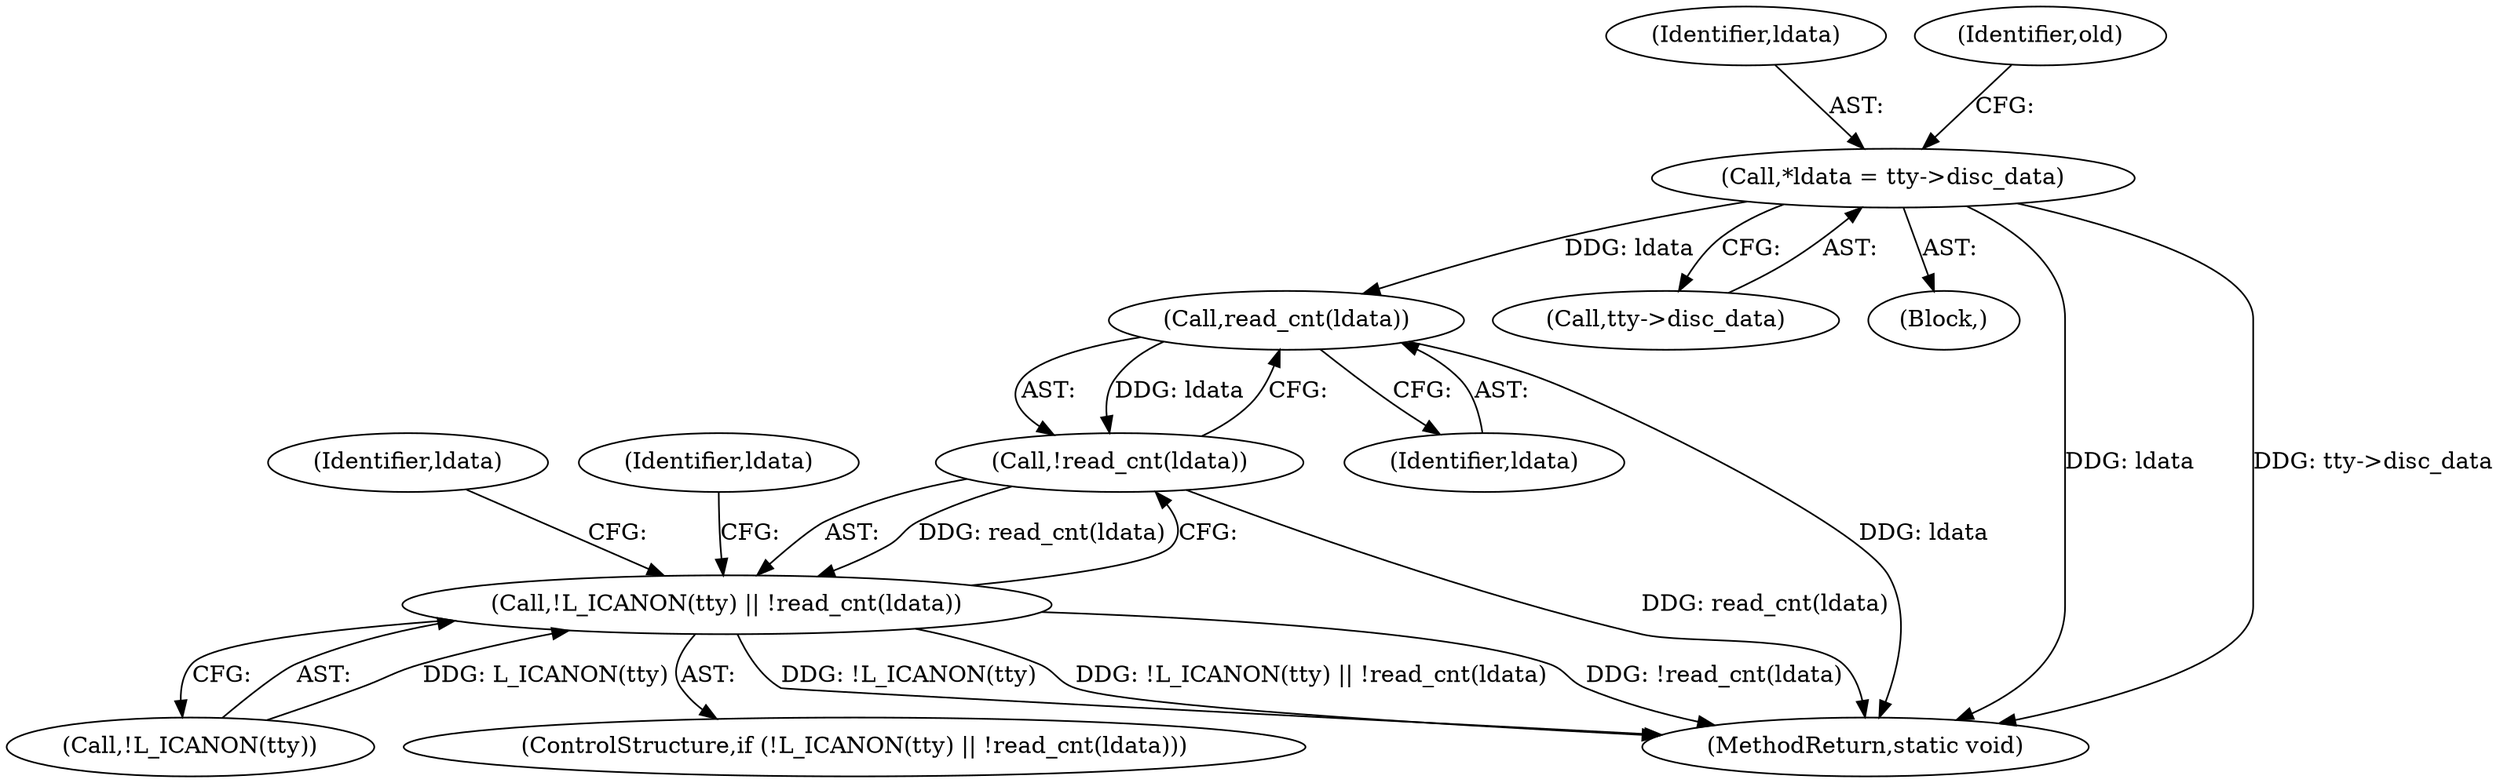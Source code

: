 digraph "0_linux_966031f340185eddd05affcf72b740549f056348_0@pointer" {
"1000107" [label="(Call,*ldata = tty->disc_data)"];
"1000146" [label="(Call,read_cnt(ldata))"];
"1000145" [label="(Call,!read_cnt(ldata))"];
"1000141" [label="(Call,!L_ICANON(tty) || !read_cnt(ldata))"];
"1000151" [label="(Identifier,ldata)"];
"1000109" [label="(Call,tty->disc_data)"];
"1000142" [label="(Call,!L_ICANON(tty))"];
"1000147" [label="(Identifier,ldata)"];
"1000141" [label="(Call,!L_ICANON(tty) || !read_cnt(ldata))"];
"1000105" [label="(Block,)"];
"1000167" [label="(Identifier,ldata)"];
"1000146" [label="(Call,read_cnt(ldata))"];
"1000108" [label="(Identifier,ldata)"];
"1000461" [label="(MethodReturn,static void)"];
"1000145" [label="(Call,!read_cnt(ldata))"];
"1000107" [label="(Call,*ldata = tty->disc_data)"];
"1000115" [label="(Identifier,old)"];
"1000140" [label="(ControlStructure,if (!L_ICANON(tty) || !read_cnt(ldata)))"];
"1000107" -> "1000105"  [label="AST: "];
"1000107" -> "1000109"  [label="CFG: "];
"1000108" -> "1000107"  [label="AST: "];
"1000109" -> "1000107"  [label="AST: "];
"1000115" -> "1000107"  [label="CFG: "];
"1000107" -> "1000461"  [label="DDG: ldata"];
"1000107" -> "1000461"  [label="DDG: tty->disc_data"];
"1000107" -> "1000146"  [label="DDG: ldata"];
"1000146" -> "1000145"  [label="AST: "];
"1000146" -> "1000147"  [label="CFG: "];
"1000147" -> "1000146"  [label="AST: "];
"1000145" -> "1000146"  [label="CFG: "];
"1000146" -> "1000461"  [label="DDG: ldata"];
"1000146" -> "1000145"  [label="DDG: ldata"];
"1000145" -> "1000141"  [label="AST: "];
"1000141" -> "1000145"  [label="CFG: "];
"1000145" -> "1000461"  [label="DDG: read_cnt(ldata)"];
"1000145" -> "1000141"  [label="DDG: read_cnt(ldata)"];
"1000141" -> "1000140"  [label="AST: "];
"1000141" -> "1000142"  [label="CFG: "];
"1000142" -> "1000141"  [label="AST: "];
"1000151" -> "1000141"  [label="CFG: "];
"1000167" -> "1000141"  [label="CFG: "];
"1000141" -> "1000461"  [label="DDG: !L_ICANON(tty)"];
"1000141" -> "1000461"  [label="DDG: !L_ICANON(tty) || !read_cnt(ldata)"];
"1000141" -> "1000461"  [label="DDG: !read_cnt(ldata)"];
"1000142" -> "1000141"  [label="DDG: L_ICANON(tty)"];
}
